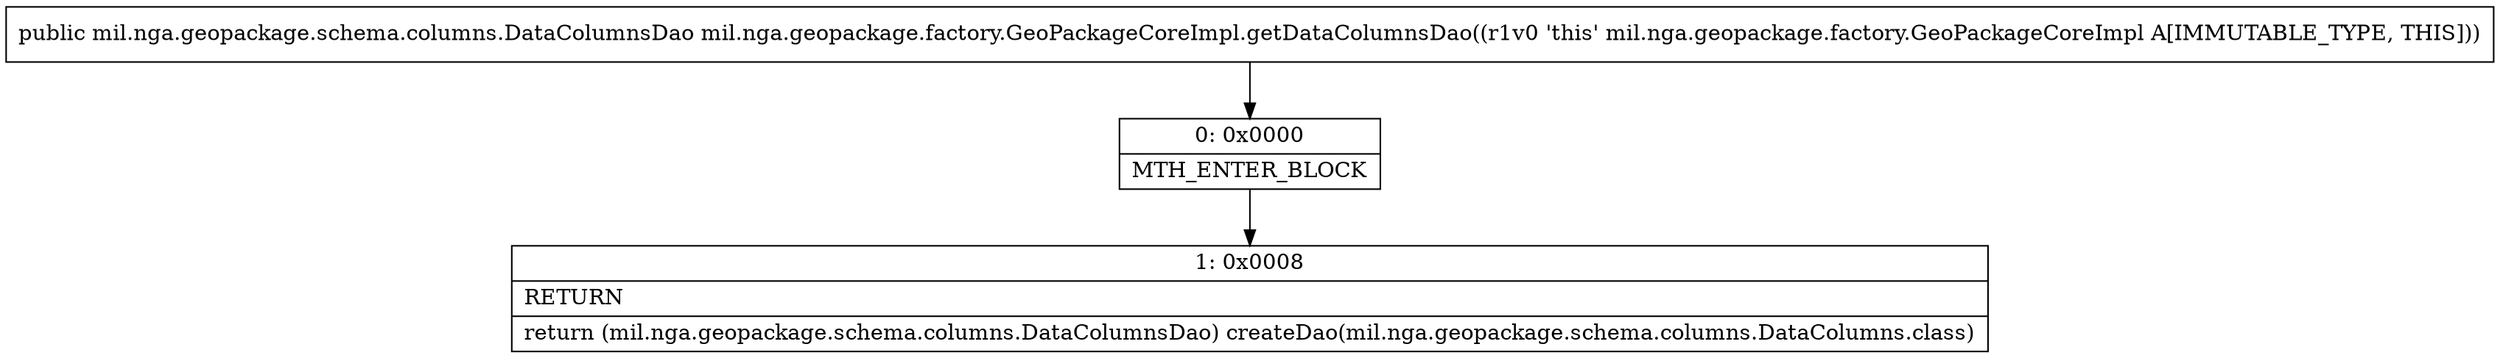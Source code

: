 digraph "CFG formil.nga.geopackage.factory.GeoPackageCoreImpl.getDataColumnsDao()Lmil\/nga\/geopackage\/schema\/columns\/DataColumnsDao;" {
Node_0 [shape=record,label="{0\:\ 0x0000|MTH_ENTER_BLOCK\l}"];
Node_1 [shape=record,label="{1\:\ 0x0008|RETURN\l|return (mil.nga.geopackage.schema.columns.DataColumnsDao) createDao(mil.nga.geopackage.schema.columns.DataColumns.class)\l}"];
MethodNode[shape=record,label="{public mil.nga.geopackage.schema.columns.DataColumnsDao mil.nga.geopackage.factory.GeoPackageCoreImpl.getDataColumnsDao((r1v0 'this' mil.nga.geopackage.factory.GeoPackageCoreImpl A[IMMUTABLE_TYPE, THIS])) }"];
MethodNode -> Node_0;
Node_0 -> Node_1;
}


